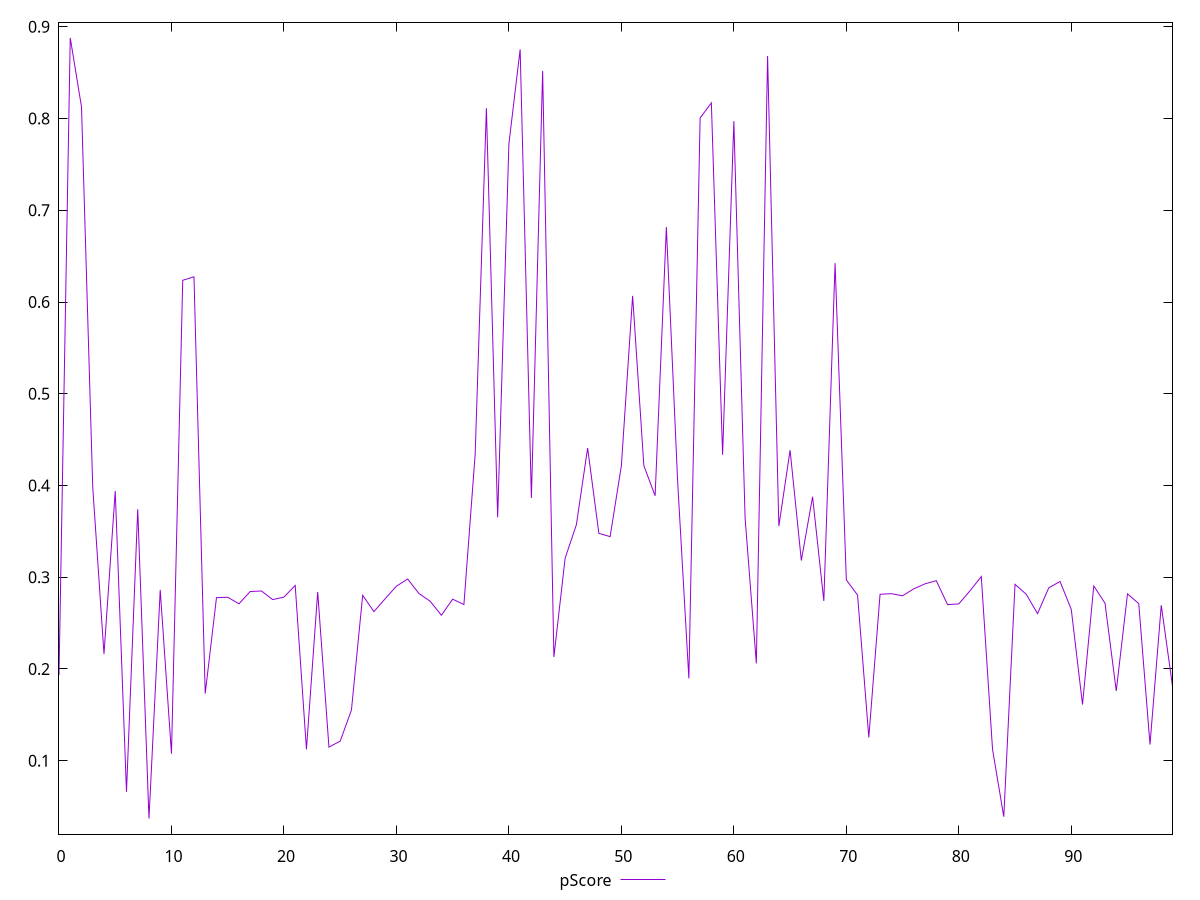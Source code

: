 reset

$pScore <<EOF
0 0.1933851402894396
1 0.8878832000843966
2 0.8126964492586656
3 0.39827816823521583
4 0.21626113253251134
5 0.39402256713833245
6 0.06608168345805115
7 0.37415292166502545
8 0.03697691154387417
9 0.28620378330706303
10 0.107610508652288
11 0.623671321172852
12 0.6274571791698713
13 0.17319737402938373
14 0.27767365610851236
15 0.2782087300922569
16 0.27101861563528024
17 0.2844382901574754
18 0.2849943917326456
19 0.2756018411813507
20 0.2783554834762245
21 0.29105776832106633
22 0.11244500646207412
23 0.2839463045659683
24 0.11483663978217051
25 0.12131364830508623
26 0.15515120178455288
27 0.28033815550976715
28 0.2625163882487165
29 0.2765917138324584
30 0.2902387492531285
31 0.29804104164564144
32 0.2822742529339113
33 0.27378959882264153
34 0.25854799371583076
35 0.27608569894034524
36 0.2702110628009339
37 0.4337378339908277
38 0.8112727070221564
39 0.365275285797952
40 0.7723535311350256
41 0.8753544203774253
42 0.386336548416134
43 0.8519045505994146
44 0.2130620015329377
45 0.32080661943003624
46 0.3572159421066417
47 0.4408314987984991
48 0.3478054967753302
49 0.34427213328200706
50 0.4215348474188503
51 0.6066906612088274
52 0.421551896452502
53 0.388805803604799
54 0.6816642593789095
55 0.4050098568289738
56 0.18978437484192956
57 0.8005579045378628
58 0.8170691877491697
59 0.4334788472770279
60 0.7971677918248553
61 0.3645671003165745
62 0.20606009890756694
63 0.8682360742210875
64 0.35566213299735466
65 0.43850400830736486
66 0.31819245375874133
67 0.3877088148679419
68 0.27415746189681345
69 0.6423866201315891
70 0.2971181153197814
71 0.2805294812518496
72 0.125405496100504
73 0.281396129624948
74 0.28207798732076705
75 0.2797696947647401
76 0.2873684862058601
77 0.29281041751806725
78 0.2962203894364593
79 0.27010394870948545
80 0.27091986095088255
81 0.28527046823922114
82 0.3007163607853554
83 0.11239934270193608
84 0.038896862855236025
85 0.29226159673351454
86 0.28137886626936653
87 0.2603181989806632
88 0.288468699855554
89 0.29536902441702695
90 0.26489520394269916
91 0.16123315153022583
92 0.2905588431452734
93 0.2716130049847902
94 0.17607164437524203
95 0.2818713359473809
96 0.27123341429398956
97 0.11756236848817248
98 0.26947030181547693
99 0.18133746642308546
EOF

set key outside below
set xrange [0:99]
set yrange [0.01995878577306372:0.904901325855207]
set trange [0.01995878577306372:0.904901325855207]
set terminal svg size 640, 500 enhanced background rgb 'white'
set output "reprap/first-meaningful-paint/samples/pages+cached/pScore/values.svg"

plot $pScore title "pScore" with line

reset
